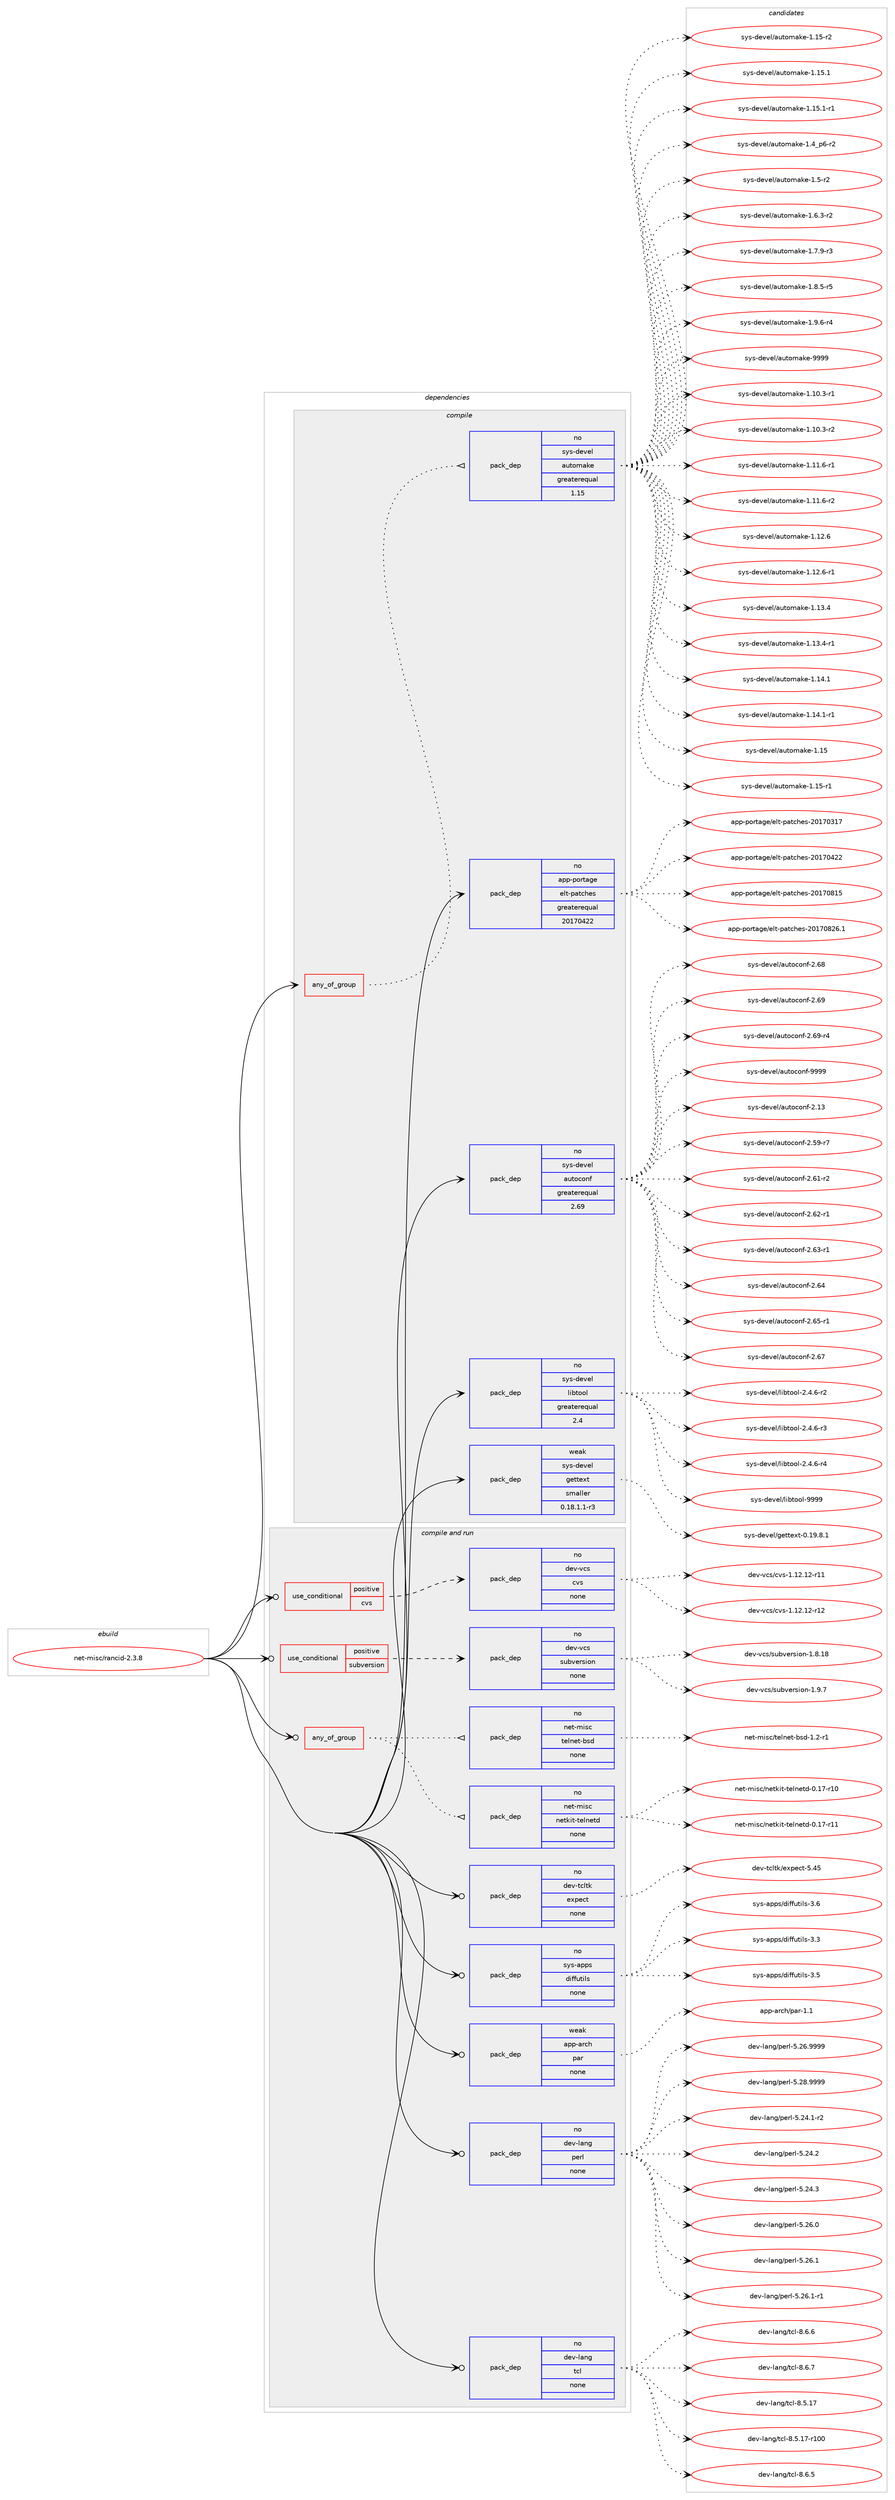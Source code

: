 digraph prolog {

# *************
# Graph options
# *************

newrank=true;
concentrate=true;
compound=true;
graph [rankdir=LR,fontname=Helvetica,fontsize=10,ranksep=1.5];#, ranksep=2.5, nodesep=0.2];
edge  [arrowhead=vee];
node  [fontname=Helvetica,fontsize=10];

# **********
# The ebuild
# **********

subgraph cluster_leftcol {
color=gray;
rank=same;
label=<<i>ebuild</i>>;
id [label="net-misc/rancid-2.3.8", color=red, width=4, href="../net-misc/rancid-2.3.8.svg"];
}

# ****************
# The dependencies
# ****************

subgraph cluster_midcol {
color=gray;
label=<<i>dependencies</i>>;
subgraph cluster_compile {
fillcolor="#eeeeee";
style=filled;
label=<<i>compile</i>>;
subgraph any7125 {
dependency429663 [label=<<TABLE BORDER="0" CELLBORDER="1" CELLSPACING="0" CELLPADDING="4"><TR><TD CELLPADDING="10">any_of_group</TD></TR></TABLE>>, shape=none, color=red];subgraph pack315983 {
dependency429664 [label=<<TABLE BORDER="0" CELLBORDER="1" CELLSPACING="0" CELLPADDING="4" WIDTH="220"><TR><TD ROWSPAN="6" CELLPADDING="30">pack_dep</TD></TR><TR><TD WIDTH="110">no</TD></TR><TR><TD>sys-devel</TD></TR><TR><TD>automake</TD></TR><TR><TD>greaterequal</TD></TR><TR><TD>1.15</TD></TR></TABLE>>, shape=none, color=blue];
}
dependency429663:e -> dependency429664:w [weight=20,style="dotted",arrowhead="oinv"];
}
id:e -> dependency429663:w [weight=20,style="solid",arrowhead="vee"];
subgraph pack315984 {
dependency429665 [label=<<TABLE BORDER="0" CELLBORDER="1" CELLSPACING="0" CELLPADDING="4" WIDTH="220"><TR><TD ROWSPAN="6" CELLPADDING="30">pack_dep</TD></TR><TR><TD WIDTH="110">no</TD></TR><TR><TD>app-portage</TD></TR><TR><TD>elt-patches</TD></TR><TR><TD>greaterequal</TD></TR><TR><TD>20170422</TD></TR></TABLE>>, shape=none, color=blue];
}
id:e -> dependency429665:w [weight=20,style="solid",arrowhead="vee"];
subgraph pack315985 {
dependency429666 [label=<<TABLE BORDER="0" CELLBORDER="1" CELLSPACING="0" CELLPADDING="4" WIDTH="220"><TR><TD ROWSPAN="6" CELLPADDING="30">pack_dep</TD></TR><TR><TD WIDTH="110">no</TD></TR><TR><TD>sys-devel</TD></TR><TR><TD>autoconf</TD></TR><TR><TD>greaterequal</TD></TR><TR><TD>2.69</TD></TR></TABLE>>, shape=none, color=blue];
}
id:e -> dependency429666:w [weight=20,style="solid",arrowhead="vee"];
subgraph pack315986 {
dependency429667 [label=<<TABLE BORDER="0" CELLBORDER="1" CELLSPACING="0" CELLPADDING="4" WIDTH="220"><TR><TD ROWSPAN="6" CELLPADDING="30">pack_dep</TD></TR><TR><TD WIDTH="110">no</TD></TR><TR><TD>sys-devel</TD></TR><TR><TD>libtool</TD></TR><TR><TD>greaterequal</TD></TR><TR><TD>2.4</TD></TR></TABLE>>, shape=none, color=blue];
}
id:e -> dependency429667:w [weight=20,style="solid",arrowhead="vee"];
subgraph pack315987 {
dependency429668 [label=<<TABLE BORDER="0" CELLBORDER="1" CELLSPACING="0" CELLPADDING="4" WIDTH="220"><TR><TD ROWSPAN="6" CELLPADDING="30">pack_dep</TD></TR><TR><TD WIDTH="110">weak</TD></TR><TR><TD>sys-devel</TD></TR><TR><TD>gettext</TD></TR><TR><TD>smaller</TD></TR><TR><TD>0.18.1.1-r3</TD></TR></TABLE>>, shape=none, color=blue];
}
id:e -> dependency429668:w [weight=20,style="solid",arrowhead="vee"];
}
subgraph cluster_compileandrun {
fillcolor="#eeeeee";
style=filled;
label=<<i>compile and run</i>>;
subgraph any7126 {
dependency429669 [label=<<TABLE BORDER="0" CELLBORDER="1" CELLSPACING="0" CELLPADDING="4"><TR><TD CELLPADDING="10">any_of_group</TD></TR></TABLE>>, shape=none, color=red];subgraph pack315988 {
dependency429670 [label=<<TABLE BORDER="0" CELLBORDER="1" CELLSPACING="0" CELLPADDING="4" WIDTH="220"><TR><TD ROWSPAN="6" CELLPADDING="30">pack_dep</TD></TR><TR><TD WIDTH="110">no</TD></TR><TR><TD>net-misc</TD></TR><TR><TD>netkit-telnetd</TD></TR><TR><TD>none</TD></TR><TR><TD></TD></TR></TABLE>>, shape=none, color=blue];
}
dependency429669:e -> dependency429670:w [weight=20,style="dotted",arrowhead="oinv"];
subgraph pack315989 {
dependency429671 [label=<<TABLE BORDER="0" CELLBORDER="1" CELLSPACING="0" CELLPADDING="4" WIDTH="220"><TR><TD ROWSPAN="6" CELLPADDING="30">pack_dep</TD></TR><TR><TD WIDTH="110">no</TD></TR><TR><TD>net-misc</TD></TR><TR><TD>telnet-bsd</TD></TR><TR><TD>none</TD></TR><TR><TD></TD></TR></TABLE>>, shape=none, color=blue];
}
dependency429669:e -> dependency429671:w [weight=20,style="dotted",arrowhead="oinv"];
}
id:e -> dependency429669:w [weight=20,style="solid",arrowhead="odotvee"];
subgraph cond106324 {
dependency429672 [label=<<TABLE BORDER="0" CELLBORDER="1" CELLSPACING="0" CELLPADDING="4"><TR><TD ROWSPAN="3" CELLPADDING="10">use_conditional</TD></TR><TR><TD>positive</TD></TR><TR><TD>cvs</TD></TR></TABLE>>, shape=none, color=red];
subgraph pack315990 {
dependency429673 [label=<<TABLE BORDER="0" CELLBORDER="1" CELLSPACING="0" CELLPADDING="4" WIDTH="220"><TR><TD ROWSPAN="6" CELLPADDING="30">pack_dep</TD></TR><TR><TD WIDTH="110">no</TD></TR><TR><TD>dev-vcs</TD></TR><TR><TD>cvs</TD></TR><TR><TD>none</TD></TR><TR><TD></TD></TR></TABLE>>, shape=none, color=blue];
}
dependency429672:e -> dependency429673:w [weight=20,style="dashed",arrowhead="vee"];
}
id:e -> dependency429672:w [weight=20,style="solid",arrowhead="odotvee"];
subgraph cond106325 {
dependency429674 [label=<<TABLE BORDER="0" CELLBORDER="1" CELLSPACING="0" CELLPADDING="4"><TR><TD ROWSPAN="3" CELLPADDING="10">use_conditional</TD></TR><TR><TD>positive</TD></TR><TR><TD>subversion</TD></TR></TABLE>>, shape=none, color=red];
subgraph pack315991 {
dependency429675 [label=<<TABLE BORDER="0" CELLBORDER="1" CELLSPACING="0" CELLPADDING="4" WIDTH="220"><TR><TD ROWSPAN="6" CELLPADDING="30">pack_dep</TD></TR><TR><TD WIDTH="110">no</TD></TR><TR><TD>dev-vcs</TD></TR><TR><TD>subversion</TD></TR><TR><TD>none</TD></TR><TR><TD></TD></TR></TABLE>>, shape=none, color=blue];
}
dependency429674:e -> dependency429675:w [weight=20,style="dashed",arrowhead="vee"];
}
id:e -> dependency429674:w [weight=20,style="solid",arrowhead="odotvee"];
subgraph pack315992 {
dependency429676 [label=<<TABLE BORDER="0" CELLBORDER="1" CELLSPACING="0" CELLPADDING="4" WIDTH="220"><TR><TD ROWSPAN="6" CELLPADDING="30">pack_dep</TD></TR><TR><TD WIDTH="110">no</TD></TR><TR><TD>dev-lang</TD></TR><TR><TD>perl</TD></TR><TR><TD>none</TD></TR><TR><TD></TD></TR></TABLE>>, shape=none, color=blue];
}
id:e -> dependency429676:w [weight=20,style="solid",arrowhead="odotvee"];
subgraph pack315993 {
dependency429677 [label=<<TABLE BORDER="0" CELLBORDER="1" CELLSPACING="0" CELLPADDING="4" WIDTH="220"><TR><TD ROWSPAN="6" CELLPADDING="30">pack_dep</TD></TR><TR><TD WIDTH="110">no</TD></TR><TR><TD>dev-lang</TD></TR><TR><TD>tcl</TD></TR><TR><TD>none</TD></TR><TR><TD></TD></TR></TABLE>>, shape=none, color=blue];
}
id:e -> dependency429677:w [weight=20,style="solid",arrowhead="odotvee"];
subgraph pack315994 {
dependency429678 [label=<<TABLE BORDER="0" CELLBORDER="1" CELLSPACING="0" CELLPADDING="4" WIDTH="220"><TR><TD ROWSPAN="6" CELLPADDING="30">pack_dep</TD></TR><TR><TD WIDTH="110">no</TD></TR><TR><TD>dev-tcltk</TD></TR><TR><TD>expect</TD></TR><TR><TD>none</TD></TR><TR><TD></TD></TR></TABLE>>, shape=none, color=blue];
}
id:e -> dependency429678:w [weight=20,style="solid",arrowhead="odotvee"];
subgraph pack315995 {
dependency429679 [label=<<TABLE BORDER="0" CELLBORDER="1" CELLSPACING="0" CELLPADDING="4" WIDTH="220"><TR><TD ROWSPAN="6" CELLPADDING="30">pack_dep</TD></TR><TR><TD WIDTH="110">no</TD></TR><TR><TD>sys-apps</TD></TR><TR><TD>diffutils</TD></TR><TR><TD>none</TD></TR><TR><TD></TD></TR></TABLE>>, shape=none, color=blue];
}
id:e -> dependency429679:w [weight=20,style="solid",arrowhead="odotvee"];
subgraph pack315996 {
dependency429680 [label=<<TABLE BORDER="0" CELLBORDER="1" CELLSPACING="0" CELLPADDING="4" WIDTH="220"><TR><TD ROWSPAN="6" CELLPADDING="30">pack_dep</TD></TR><TR><TD WIDTH="110">weak</TD></TR><TR><TD>app-arch</TD></TR><TR><TD>par</TD></TR><TR><TD>none</TD></TR><TR><TD></TD></TR></TABLE>>, shape=none, color=blue];
}
id:e -> dependency429680:w [weight=20,style="solid",arrowhead="odotvee"];
}
subgraph cluster_run {
fillcolor="#eeeeee";
style=filled;
label=<<i>run</i>>;
}
}

# **************
# The candidates
# **************

subgraph cluster_choices {
rank=same;
color=gray;
label=<<i>candidates</i>>;

subgraph choice315983 {
color=black;
nodesep=1;
choice11512111545100101118101108479711711611110997107101454946494846514511449 [label="sys-devel/automake-1.10.3-r1", color=red, width=4,href="../sys-devel/automake-1.10.3-r1.svg"];
choice11512111545100101118101108479711711611110997107101454946494846514511450 [label="sys-devel/automake-1.10.3-r2", color=red, width=4,href="../sys-devel/automake-1.10.3-r2.svg"];
choice11512111545100101118101108479711711611110997107101454946494946544511449 [label="sys-devel/automake-1.11.6-r1", color=red, width=4,href="../sys-devel/automake-1.11.6-r1.svg"];
choice11512111545100101118101108479711711611110997107101454946494946544511450 [label="sys-devel/automake-1.11.6-r2", color=red, width=4,href="../sys-devel/automake-1.11.6-r2.svg"];
choice1151211154510010111810110847971171161111099710710145494649504654 [label="sys-devel/automake-1.12.6", color=red, width=4,href="../sys-devel/automake-1.12.6.svg"];
choice11512111545100101118101108479711711611110997107101454946495046544511449 [label="sys-devel/automake-1.12.6-r1", color=red, width=4,href="../sys-devel/automake-1.12.6-r1.svg"];
choice1151211154510010111810110847971171161111099710710145494649514652 [label="sys-devel/automake-1.13.4", color=red, width=4,href="../sys-devel/automake-1.13.4.svg"];
choice11512111545100101118101108479711711611110997107101454946495146524511449 [label="sys-devel/automake-1.13.4-r1", color=red, width=4,href="../sys-devel/automake-1.13.4-r1.svg"];
choice1151211154510010111810110847971171161111099710710145494649524649 [label="sys-devel/automake-1.14.1", color=red, width=4,href="../sys-devel/automake-1.14.1.svg"];
choice11512111545100101118101108479711711611110997107101454946495246494511449 [label="sys-devel/automake-1.14.1-r1", color=red, width=4,href="../sys-devel/automake-1.14.1-r1.svg"];
choice115121115451001011181011084797117116111109971071014549464953 [label="sys-devel/automake-1.15", color=red, width=4,href="../sys-devel/automake-1.15.svg"];
choice1151211154510010111810110847971171161111099710710145494649534511449 [label="sys-devel/automake-1.15-r1", color=red, width=4,href="../sys-devel/automake-1.15-r1.svg"];
choice1151211154510010111810110847971171161111099710710145494649534511450 [label="sys-devel/automake-1.15-r2", color=red, width=4,href="../sys-devel/automake-1.15-r2.svg"];
choice1151211154510010111810110847971171161111099710710145494649534649 [label="sys-devel/automake-1.15.1", color=red, width=4,href="../sys-devel/automake-1.15.1.svg"];
choice11512111545100101118101108479711711611110997107101454946495346494511449 [label="sys-devel/automake-1.15.1-r1", color=red, width=4,href="../sys-devel/automake-1.15.1-r1.svg"];
choice115121115451001011181011084797117116111109971071014549465295112544511450 [label="sys-devel/automake-1.4_p6-r2", color=red, width=4,href="../sys-devel/automake-1.4_p6-r2.svg"];
choice11512111545100101118101108479711711611110997107101454946534511450 [label="sys-devel/automake-1.5-r2", color=red, width=4,href="../sys-devel/automake-1.5-r2.svg"];
choice115121115451001011181011084797117116111109971071014549465446514511450 [label="sys-devel/automake-1.6.3-r2", color=red, width=4,href="../sys-devel/automake-1.6.3-r2.svg"];
choice115121115451001011181011084797117116111109971071014549465546574511451 [label="sys-devel/automake-1.7.9-r3", color=red, width=4,href="../sys-devel/automake-1.7.9-r3.svg"];
choice115121115451001011181011084797117116111109971071014549465646534511453 [label="sys-devel/automake-1.8.5-r5", color=red, width=4,href="../sys-devel/automake-1.8.5-r5.svg"];
choice115121115451001011181011084797117116111109971071014549465746544511452 [label="sys-devel/automake-1.9.6-r4", color=red, width=4,href="../sys-devel/automake-1.9.6-r4.svg"];
choice115121115451001011181011084797117116111109971071014557575757 [label="sys-devel/automake-9999", color=red, width=4,href="../sys-devel/automake-9999.svg"];
dependency429664:e -> choice11512111545100101118101108479711711611110997107101454946494846514511449:w [style=dotted,weight="100"];
dependency429664:e -> choice11512111545100101118101108479711711611110997107101454946494846514511450:w [style=dotted,weight="100"];
dependency429664:e -> choice11512111545100101118101108479711711611110997107101454946494946544511449:w [style=dotted,weight="100"];
dependency429664:e -> choice11512111545100101118101108479711711611110997107101454946494946544511450:w [style=dotted,weight="100"];
dependency429664:e -> choice1151211154510010111810110847971171161111099710710145494649504654:w [style=dotted,weight="100"];
dependency429664:e -> choice11512111545100101118101108479711711611110997107101454946495046544511449:w [style=dotted,weight="100"];
dependency429664:e -> choice1151211154510010111810110847971171161111099710710145494649514652:w [style=dotted,weight="100"];
dependency429664:e -> choice11512111545100101118101108479711711611110997107101454946495146524511449:w [style=dotted,weight="100"];
dependency429664:e -> choice1151211154510010111810110847971171161111099710710145494649524649:w [style=dotted,weight="100"];
dependency429664:e -> choice11512111545100101118101108479711711611110997107101454946495246494511449:w [style=dotted,weight="100"];
dependency429664:e -> choice115121115451001011181011084797117116111109971071014549464953:w [style=dotted,weight="100"];
dependency429664:e -> choice1151211154510010111810110847971171161111099710710145494649534511449:w [style=dotted,weight="100"];
dependency429664:e -> choice1151211154510010111810110847971171161111099710710145494649534511450:w [style=dotted,weight="100"];
dependency429664:e -> choice1151211154510010111810110847971171161111099710710145494649534649:w [style=dotted,weight="100"];
dependency429664:e -> choice11512111545100101118101108479711711611110997107101454946495346494511449:w [style=dotted,weight="100"];
dependency429664:e -> choice115121115451001011181011084797117116111109971071014549465295112544511450:w [style=dotted,weight="100"];
dependency429664:e -> choice11512111545100101118101108479711711611110997107101454946534511450:w [style=dotted,weight="100"];
dependency429664:e -> choice115121115451001011181011084797117116111109971071014549465446514511450:w [style=dotted,weight="100"];
dependency429664:e -> choice115121115451001011181011084797117116111109971071014549465546574511451:w [style=dotted,weight="100"];
dependency429664:e -> choice115121115451001011181011084797117116111109971071014549465646534511453:w [style=dotted,weight="100"];
dependency429664:e -> choice115121115451001011181011084797117116111109971071014549465746544511452:w [style=dotted,weight="100"];
dependency429664:e -> choice115121115451001011181011084797117116111109971071014557575757:w [style=dotted,weight="100"];
}
subgraph choice315984 {
color=black;
nodesep=1;
choice97112112451121111141169710310147101108116451129711699104101115455048495548514955 [label="app-portage/elt-patches-20170317", color=red, width=4,href="../app-portage/elt-patches-20170317.svg"];
choice97112112451121111141169710310147101108116451129711699104101115455048495548525050 [label="app-portage/elt-patches-20170422", color=red, width=4,href="../app-portage/elt-patches-20170422.svg"];
choice97112112451121111141169710310147101108116451129711699104101115455048495548564953 [label="app-portage/elt-patches-20170815", color=red, width=4,href="../app-portage/elt-patches-20170815.svg"];
choice971121124511211111411697103101471011081164511297116991041011154550484955485650544649 [label="app-portage/elt-patches-20170826.1", color=red, width=4,href="../app-portage/elt-patches-20170826.1.svg"];
dependency429665:e -> choice97112112451121111141169710310147101108116451129711699104101115455048495548514955:w [style=dotted,weight="100"];
dependency429665:e -> choice97112112451121111141169710310147101108116451129711699104101115455048495548525050:w [style=dotted,weight="100"];
dependency429665:e -> choice97112112451121111141169710310147101108116451129711699104101115455048495548564953:w [style=dotted,weight="100"];
dependency429665:e -> choice971121124511211111411697103101471011081164511297116991041011154550484955485650544649:w [style=dotted,weight="100"];
}
subgraph choice315985 {
color=black;
nodesep=1;
choice115121115451001011181011084797117116111991111101024550464951 [label="sys-devel/autoconf-2.13", color=red, width=4,href="../sys-devel/autoconf-2.13.svg"];
choice1151211154510010111810110847971171161119911111010245504653574511455 [label="sys-devel/autoconf-2.59-r7", color=red, width=4,href="../sys-devel/autoconf-2.59-r7.svg"];
choice1151211154510010111810110847971171161119911111010245504654494511450 [label="sys-devel/autoconf-2.61-r2", color=red, width=4,href="../sys-devel/autoconf-2.61-r2.svg"];
choice1151211154510010111810110847971171161119911111010245504654504511449 [label="sys-devel/autoconf-2.62-r1", color=red, width=4,href="../sys-devel/autoconf-2.62-r1.svg"];
choice1151211154510010111810110847971171161119911111010245504654514511449 [label="sys-devel/autoconf-2.63-r1", color=red, width=4,href="../sys-devel/autoconf-2.63-r1.svg"];
choice115121115451001011181011084797117116111991111101024550465452 [label="sys-devel/autoconf-2.64", color=red, width=4,href="../sys-devel/autoconf-2.64.svg"];
choice1151211154510010111810110847971171161119911111010245504654534511449 [label="sys-devel/autoconf-2.65-r1", color=red, width=4,href="../sys-devel/autoconf-2.65-r1.svg"];
choice115121115451001011181011084797117116111991111101024550465455 [label="sys-devel/autoconf-2.67", color=red, width=4,href="../sys-devel/autoconf-2.67.svg"];
choice115121115451001011181011084797117116111991111101024550465456 [label="sys-devel/autoconf-2.68", color=red, width=4,href="../sys-devel/autoconf-2.68.svg"];
choice115121115451001011181011084797117116111991111101024550465457 [label="sys-devel/autoconf-2.69", color=red, width=4,href="../sys-devel/autoconf-2.69.svg"];
choice1151211154510010111810110847971171161119911111010245504654574511452 [label="sys-devel/autoconf-2.69-r4", color=red, width=4,href="../sys-devel/autoconf-2.69-r4.svg"];
choice115121115451001011181011084797117116111991111101024557575757 [label="sys-devel/autoconf-9999", color=red, width=4,href="../sys-devel/autoconf-9999.svg"];
dependency429666:e -> choice115121115451001011181011084797117116111991111101024550464951:w [style=dotted,weight="100"];
dependency429666:e -> choice1151211154510010111810110847971171161119911111010245504653574511455:w [style=dotted,weight="100"];
dependency429666:e -> choice1151211154510010111810110847971171161119911111010245504654494511450:w [style=dotted,weight="100"];
dependency429666:e -> choice1151211154510010111810110847971171161119911111010245504654504511449:w [style=dotted,weight="100"];
dependency429666:e -> choice1151211154510010111810110847971171161119911111010245504654514511449:w [style=dotted,weight="100"];
dependency429666:e -> choice115121115451001011181011084797117116111991111101024550465452:w [style=dotted,weight="100"];
dependency429666:e -> choice1151211154510010111810110847971171161119911111010245504654534511449:w [style=dotted,weight="100"];
dependency429666:e -> choice115121115451001011181011084797117116111991111101024550465455:w [style=dotted,weight="100"];
dependency429666:e -> choice115121115451001011181011084797117116111991111101024550465456:w [style=dotted,weight="100"];
dependency429666:e -> choice115121115451001011181011084797117116111991111101024550465457:w [style=dotted,weight="100"];
dependency429666:e -> choice1151211154510010111810110847971171161119911111010245504654574511452:w [style=dotted,weight="100"];
dependency429666:e -> choice115121115451001011181011084797117116111991111101024557575757:w [style=dotted,weight="100"];
}
subgraph choice315986 {
color=black;
nodesep=1;
choice1151211154510010111810110847108105981161111111084550465246544511450 [label="sys-devel/libtool-2.4.6-r2", color=red, width=4,href="../sys-devel/libtool-2.4.6-r2.svg"];
choice1151211154510010111810110847108105981161111111084550465246544511451 [label="sys-devel/libtool-2.4.6-r3", color=red, width=4,href="../sys-devel/libtool-2.4.6-r3.svg"];
choice1151211154510010111810110847108105981161111111084550465246544511452 [label="sys-devel/libtool-2.4.6-r4", color=red, width=4,href="../sys-devel/libtool-2.4.6-r4.svg"];
choice1151211154510010111810110847108105981161111111084557575757 [label="sys-devel/libtool-9999", color=red, width=4,href="../sys-devel/libtool-9999.svg"];
dependency429667:e -> choice1151211154510010111810110847108105981161111111084550465246544511450:w [style=dotted,weight="100"];
dependency429667:e -> choice1151211154510010111810110847108105981161111111084550465246544511451:w [style=dotted,weight="100"];
dependency429667:e -> choice1151211154510010111810110847108105981161111111084550465246544511452:w [style=dotted,weight="100"];
dependency429667:e -> choice1151211154510010111810110847108105981161111111084557575757:w [style=dotted,weight="100"];
}
subgraph choice315987 {
color=black;
nodesep=1;
choice1151211154510010111810110847103101116116101120116454846495746564649 [label="sys-devel/gettext-0.19.8.1", color=red, width=4,href="../sys-devel/gettext-0.19.8.1.svg"];
dependency429668:e -> choice1151211154510010111810110847103101116116101120116454846495746564649:w [style=dotted,weight="100"];
}
subgraph choice315988 {
color=black;
nodesep=1;
choice110101116451091051159947110101116107105116451161011081101011161004548464955451144948 [label="net-misc/netkit-telnetd-0.17-r10", color=red, width=4,href="../net-misc/netkit-telnetd-0.17-r10.svg"];
choice110101116451091051159947110101116107105116451161011081101011161004548464955451144949 [label="net-misc/netkit-telnetd-0.17-r11", color=red, width=4,href="../net-misc/netkit-telnetd-0.17-r11.svg"];
dependency429670:e -> choice110101116451091051159947110101116107105116451161011081101011161004548464955451144948:w [style=dotted,weight="100"];
dependency429670:e -> choice110101116451091051159947110101116107105116451161011081101011161004548464955451144949:w [style=dotted,weight="100"];
}
subgraph choice315989 {
color=black;
nodesep=1;
choice1101011164510910511599471161011081101011164598115100454946504511449 [label="net-misc/telnet-bsd-1.2-r1", color=red, width=4,href="../net-misc/telnet-bsd-1.2-r1.svg"];
dependency429671:e -> choice1101011164510910511599471161011081101011164598115100454946504511449:w [style=dotted,weight="100"];
}
subgraph choice315990 {
color=black;
nodesep=1;
choice100101118451189911547991181154549464950464950451144949 [label="dev-vcs/cvs-1.12.12-r11", color=red, width=4,href="../dev-vcs/cvs-1.12.12-r11.svg"];
choice100101118451189911547991181154549464950464950451144950 [label="dev-vcs/cvs-1.12.12-r12", color=red, width=4,href="../dev-vcs/cvs-1.12.12-r12.svg"];
dependency429673:e -> choice100101118451189911547991181154549464950464950451144949:w [style=dotted,weight="100"];
dependency429673:e -> choice100101118451189911547991181154549464950464950451144950:w [style=dotted,weight="100"];
}
subgraph choice315991 {
color=black;
nodesep=1;
choice1001011184511899115471151179811810111411510511111045494656464956 [label="dev-vcs/subversion-1.8.18", color=red, width=4,href="../dev-vcs/subversion-1.8.18.svg"];
choice10010111845118991154711511798118101114115105111110454946574655 [label="dev-vcs/subversion-1.9.7", color=red, width=4,href="../dev-vcs/subversion-1.9.7.svg"];
dependency429675:e -> choice1001011184511899115471151179811810111411510511111045494656464956:w [style=dotted,weight="100"];
dependency429675:e -> choice10010111845118991154711511798118101114115105111110454946574655:w [style=dotted,weight="100"];
}
subgraph choice315992 {
color=black;
nodesep=1;
choice100101118451089711010347112101114108455346505246494511450 [label="dev-lang/perl-5.24.1-r2", color=red, width=4,href="../dev-lang/perl-5.24.1-r2.svg"];
choice10010111845108971101034711210111410845534650524650 [label="dev-lang/perl-5.24.2", color=red, width=4,href="../dev-lang/perl-5.24.2.svg"];
choice10010111845108971101034711210111410845534650524651 [label="dev-lang/perl-5.24.3", color=red, width=4,href="../dev-lang/perl-5.24.3.svg"];
choice10010111845108971101034711210111410845534650544648 [label="dev-lang/perl-5.26.0", color=red, width=4,href="../dev-lang/perl-5.26.0.svg"];
choice10010111845108971101034711210111410845534650544649 [label="dev-lang/perl-5.26.1", color=red, width=4,href="../dev-lang/perl-5.26.1.svg"];
choice100101118451089711010347112101114108455346505446494511449 [label="dev-lang/perl-5.26.1-r1", color=red, width=4,href="../dev-lang/perl-5.26.1-r1.svg"];
choice10010111845108971101034711210111410845534650544657575757 [label="dev-lang/perl-5.26.9999", color=red, width=4,href="../dev-lang/perl-5.26.9999.svg"];
choice10010111845108971101034711210111410845534650564657575757 [label="dev-lang/perl-5.28.9999", color=red, width=4,href="../dev-lang/perl-5.28.9999.svg"];
dependency429676:e -> choice100101118451089711010347112101114108455346505246494511450:w [style=dotted,weight="100"];
dependency429676:e -> choice10010111845108971101034711210111410845534650524650:w [style=dotted,weight="100"];
dependency429676:e -> choice10010111845108971101034711210111410845534650524651:w [style=dotted,weight="100"];
dependency429676:e -> choice10010111845108971101034711210111410845534650544648:w [style=dotted,weight="100"];
dependency429676:e -> choice10010111845108971101034711210111410845534650544649:w [style=dotted,weight="100"];
dependency429676:e -> choice100101118451089711010347112101114108455346505446494511449:w [style=dotted,weight="100"];
dependency429676:e -> choice10010111845108971101034711210111410845534650544657575757:w [style=dotted,weight="100"];
dependency429676:e -> choice10010111845108971101034711210111410845534650564657575757:w [style=dotted,weight="100"];
}
subgraph choice315993 {
color=black;
nodesep=1;
choice1001011184510897110103471169910845564653464955 [label="dev-lang/tcl-8.5.17", color=red, width=4,href="../dev-lang/tcl-8.5.17.svg"];
choice100101118451089711010347116991084556465346495545114494848 [label="dev-lang/tcl-8.5.17-r100", color=red, width=4,href="../dev-lang/tcl-8.5.17-r100.svg"];
choice10010111845108971101034711699108455646544653 [label="dev-lang/tcl-8.6.5", color=red, width=4,href="../dev-lang/tcl-8.6.5.svg"];
choice10010111845108971101034711699108455646544654 [label="dev-lang/tcl-8.6.6", color=red, width=4,href="../dev-lang/tcl-8.6.6.svg"];
choice10010111845108971101034711699108455646544655 [label="dev-lang/tcl-8.6.7", color=red, width=4,href="../dev-lang/tcl-8.6.7.svg"];
dependency429677:e -> choice1001011184510897110103471169910845564653464955:w [style=dotted,weight="100"];
dependency429677:e -> choice100101118451089711010347116991084556465346495545114494848:w [style=dotted,weight="100"];
dependency429677:e -> choice10010111845108971101034711699108455646544653:w [style=dotted,weight="100"];
dependency429677:e -> choice10010111845108971101034711699108455646544654:w [style=dotted,weight="100"];
dependency429677:e -> choice10010111845108971101034711699108455646544655:w [style=dotted,weight="100"];
}
subgraph choice315994 {
color=black;
nodesep=1;
choice100101118451169910811610747101120112101991164553465253 [label="dev-tcltk/expect-5.45", color=red, width=4,href="../dev-tcltk/expect-5.45.svg"];
dependency429678:e -> choice100101118451169910811610747101120112101991164553465253:w [style=dotted,weight="100"];
}
subgraph choice315995 {
color=black;
nodesep=1;
choice11512111545971121121154710010510210211711610510811545514651 [label="sys-apps/diffutils-3.3", color=red, width=4,href="../sys-apps/diffutils-3.3.svg"];
choice11512111545971121121154710010510210211711610510811545514653 [label="sys-apps/diffutils-3.5", color=red, width=4,href="../sys-apps/diffutils-3.5.svg"];
choice11512111545971121121154710010510210211711610510811545514654 [label="sys-apps/diffutils-3.6", color=red, width=4,href="../sys-apps/diffutils-3.6.svg"];
dependency429679:e -> choice11512111545971121121154710010510210211711610510811545514651:w [style=dotted,weight="100"];
dependency429679:e -> choice11512111545971121121154710010510210211711610510811545514653:w [style=dotted,weight="100"];
dependency429679:e -> choice11512111545971121121154710010510210211711610510811545514654:w [style=dotted,weight="100"];
}
subgraph choice315996 {
color=black;
nodesep=1;
choice97112112459711499104471129711445494649 [label="app-arch/par-1.1", color=red, width=4,href="../app-arch/par-1.1.svg"];
dependency429680:e -> choice97112112459711499104471129711445494649:w [style=dotted,weight="100"];
}
}

}
